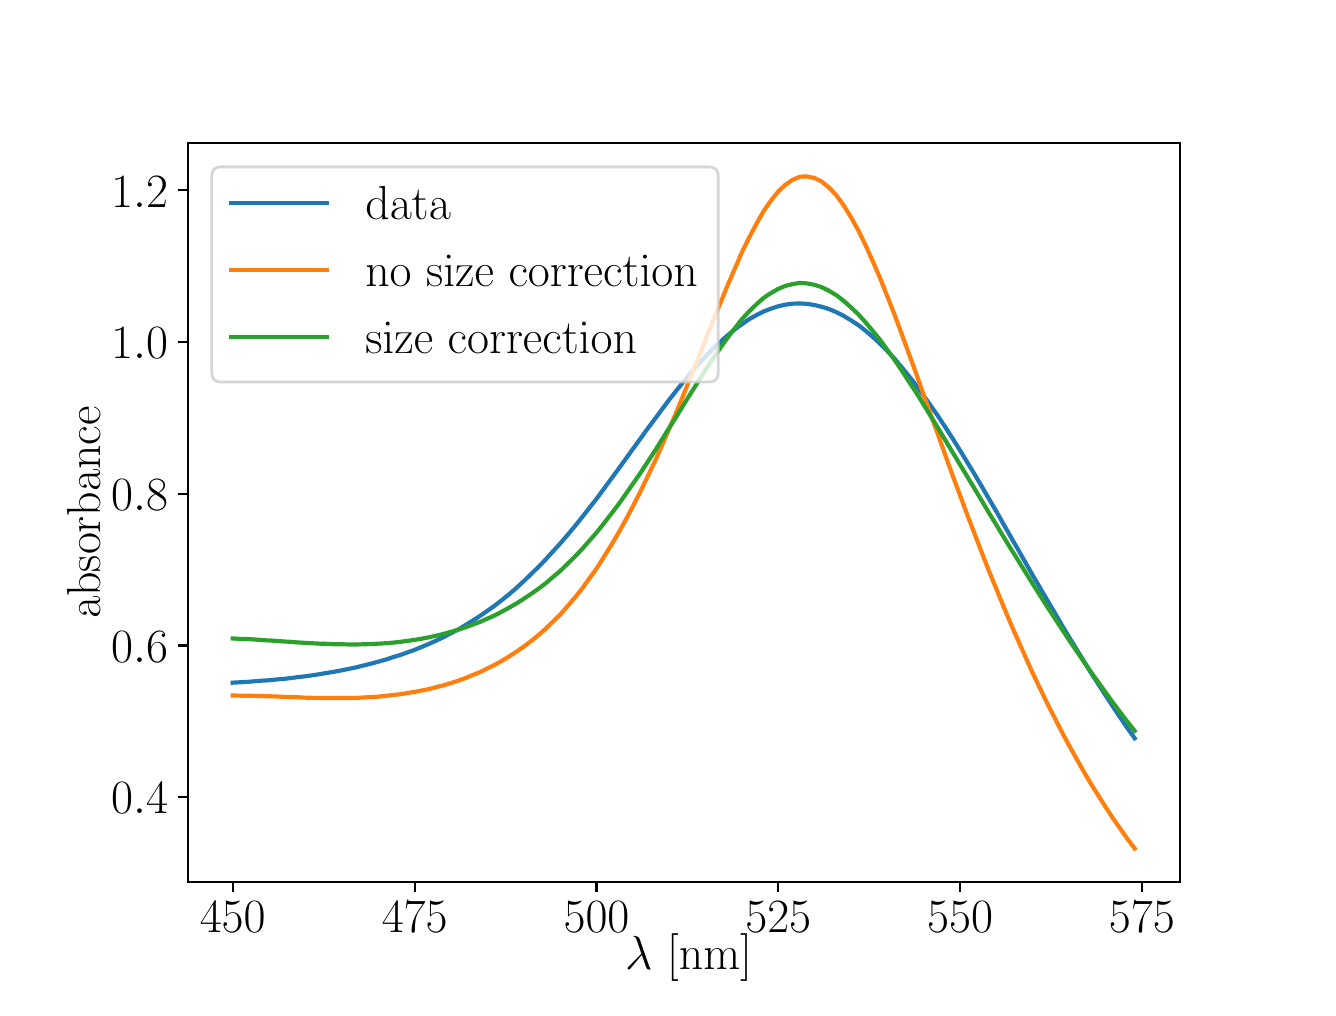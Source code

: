 \begingroup%
\makeatletter%
\begin{pgfpicture}%
\pgfpathrectangle{\pgfpointorigin}{\pgfqpoint{6.4in}{4.8in}}%
\pgfusepath{use as bounding box, clip}%
\begin{pgfscope}%
\pgfsetbuttcap%
\pgfsetmiterjoin%
\definecolor{currentfill}{rgb}{1.0,1.0,1.0}%
\pgfsetfillcolor{currentfill}%
\pgfsetlinewidth{0.0pt}%
\definecolor{currentstroke}{rgb}{1.0,1.0,1.0}%
\pgfsetstrokecolor{currentstroke}%
\pgfsetdash{}{0pt}%
\pgfpathmoveto{\pgfqpoint{0.0in}{0.0in}}%
\pgfpathlineto{\pgfqpoint{6.4in}{0.0in}}%
\pgfpathlineto{\pgfqpoint{6.4in}{4.8in}}%
\pgfpathlineto{\pgfqpoint{0.0in}{4.8in}}%
\pgfpathclose%
\pgfusepath{fill}%
\end{pgfscope}%
\begin{pgfscope}%
\pgfsetbuttcap%
\pgfsetmiterjoin%
\definecolor{currentfill}{rgb}{1.0,1.0,1.0}%
\pgfsetfillcolor{currentfill}%
\pgfsetlinewidth{0.0pt}%
\definecolor{currentstroke}{rgb}{0.0,0.0,0.0}%
\pgfsetstrokecolor{currentstroke}%
\pgfsetstrokeopacity{0.0}%
\pgfsetdash{}{0pt}%
\pgfpathmoveto{\pgfqpoint{0.8in}{0.528in}}%
\pgfpathlineto{\pgfqpoint{5.76in}{0.528in}}%
\pgfpathlineto{\pgfqpoint{5.76in}{4.224in}}%
\pgfpathlineto{\pgfqpoint{0.8in}{4.224in}}%
\pgfpathclose%
\pgfusepath{fill}%
\end{pgfscope}%
\begin{pgfscope}%
\pgfsetbuttcap%
\pgfsetroundjoin%
\definecolor{currentfill}{rgb}{0.0,0.0,0.0}%
\pgfsetfillcolor{currentfill}%
\pgfsetlinewidth{0.803pt}%
\definecolor{currentstroke}{rgb}{0.0,0.0,0.0}%
\pgfsetstrokecolor{currentstroke}%
\pgfsetdash{}{0pt}%
\pgfsys@defobject{currentmarker}{\pgfqpoint{0.0in}{-0.049in}}{\pgfqpoint{0.0in}{0.0in}}{%
\pgfpathmoveto{\pgfqpoint{0.0in}{0.0in}}%
\pgfpathlineto{\pgfqpoint{0.0in}{-0.049in}}%
\pgfusepath{stroke,fill}%
}%
\begin{pgfscope}%
\pgfsys@transformshift{1.025in}{0.528in}%
\pgfsys@useobject{currentmarker}{}%
\end{pgfscope}%
\end{pgfscope}%
\begin{pgfscope}%
\definecolor{textcolor}{rgb}{0.0,0.0,0.0}%
\pgfsetstrokecolor{textcolor}%
\pgfsetfillcolor{textcolor}%
\pgftext[x=1.025in,y=0.431in,,top]{\color{textcolor}\rmfamily\fontsize{17.28}{20.736}\selectfont \(\displaystyle 450\)}%
\end{pgfscope}%
\begin{pgfscope}%
\pgfsetbuttcap%
\pgfsetroundjoin%
\definecolor{currentfill}{rgb}{0.0,0.0,0.0}%
\pgfsetfillcolor{currentfill}%
\pgfsetlinewidth{0.803pt}%
\definecolor{currentstroke}{rgb}{0.0,0.0,0.0}%
\pgfsetstrokecolor{currentstroke}%
\pgfsetdash{}{0pt}%
\pgfsys@defobject{currentmarker}{\pgfqpoint{0.0in}{-0.049in}}{\pgfqpoint{0.0in}{0.0in}}{%
\pgfpathmoveto{\pgfqpoint{0.0in}{0.0in}}%
\pgfpathlineto{\pgfqpoint{0.0in}{-0.049in}}%
\pgfusepath{stroke,fill}%
}%
\begin{pgfscope}%
\pgfsys@transformshift{1.935in}{0.528in}%
\pgfsys@useobject{currentmarker}{}%
\end{pgfscope}%
\end{pgfscope}%
\begin{pgfscope}%
\definecolor{textcolor}{rgb}{0.0,0.0,0.0}%
\pgfsetstrokecolor{textcolor}%
\pgfsetfillcolor{textcolor}%
\pgftext[x=1.935in,y=0.431in,,top]{\color{textcolor}\rmfamily\fontsize{17.28}{20.736}\selectfont \(\displaystyle 475\)}%
\end{pgfscope}%
\begin{pgfscope}%
\pgfsetbuttcap%
\pgfsetroundjoin%
\definecolor{currentfill}{rgb}{0.0,0.0,0.0}%
\pgfsetfillcolor{currentfill}%
\pgfsetlinewidth{0.803pt}%
\definecolor{currentstroke}{rgb}{0.0,0.0,0.0}%
\pgfsetstrokecolor{currentstroke}%
\pgfsetdash{}{0pt}%
\pgfsys@defobject{currentmarker}{\pgfqpoint{0.0in}{-0.049in}}{\pgfqpoint{0.0in}{0.0in}}{%
\pgfpathmoveto{\pgfqpoint{0.0in}{0.0in}}%
\pgfpathlineto{\pgfqpoint{0.0in}{-0.049in}}%
\pgfusepath{stroke,fill}%
}%
\begin{pgfscope}%
\pgfsys@transformshift{2.844in}{0.528in}%
\pgfsys@useobject{currentmarker}{}%
\end{pgfscope}%
\end{pgfscope}%
\begin{pgfscope}%
\definecolor{textcolor}{rgb}{0.0,0.0,0.0}%
\pgfsetstrokecolor{textcolor}%
\pgfsetfillcolor{textcolor}%
\pgftext[x=2.844in,y=0.431in,,top]{\color{textcolor}\rmfamily\fontsize{17.28}{20.736}\selectfont \(\displaystyle 500\)}%
\end{pgfscope}%
\begin{pgfscope}%
\pgfsetbuttcap%
\pgfsetroundjoin%
\definecolor{currentfill}{rgb}{0.0,0.0,0.0}%
\pgfsetfillcolor{currentfill}%
\pgfsetlinewidth{0.803pt}%
\definecolor{currentstroke}{rgb}{0.0,0.0,0.0}%
\pgfsetstrokecolor{currentstroke}%
\pgfsetdash{}{0pt}%
\pgfsys@defobject{currentmarker}{\pgfqpoint{0.0in}{-0.049in}}{\pgfqpoint{0.0in}{0.0in}}{%
\pgfpathmoveto{\pgfqpoint{0.0in}{0.0in}}%
\pgfpathlineto{\pgfqpoint{0.0in}{-0.049in}}%
\pgfusepath{stroke,fill}%
}%
\begin{pgfscope}%
\pgfsys@transformshift{3.753in}{0.528in}%
\pgfsys@useobject{currentmarker}{}%
\end{pgfscope}%
\end{pgfscope}%
\begin{pgfscope}%
\definecolor{textcolor}{rgb}{0.0,0.0,0.0}%
\pgfsetstrokecolor{textcolor}%
\pgfsetfillcolor{textcolor}%
\pgftext[x=3.753in,y=0.431in,,top]{\color{textcolor}\rmfamily\fontsize{17.28}{20.736}\selectfont \(\displaystyle 525\)}%
\end{pgfscope}%
\begin{pgfscope}%
\pgfsetbuttcap%
\pgfsetroundjoin%
\definecolor{currentfill}{rgb}{0.0,0.0,0.0}%
\pgfsetfillcolor{currentfill}%
\pgfsetlinewidth{0.803pt}%
\definecolor{currentstroke}{rgb}{0.0,0.0,0.0}%
\pgfsetstrokecolor{currentstroke}%
\pgfsetdash{}{0pt}%
\pgfsys@defobject{currentmarker}{\pgfqpoint{0.0in}{-0.049in}}{\pgfqpoint{0.0in}{0.0in}}{%
\pgfpathmoveto{\pgfqpoint{0.0in}{0.0in}}%
\pgfpathlineto{\pgfqpoint{0.0in}{-0.049in}}%
\pgfusepath{stroke,fill}%
}%
\begin{pgfscope}%
\pgfsys@transformshift{4.662in}{0.528in}%
\pgfsys@useobject{currentmarker}{}%
\end{pgfscope}%
\end{pgfscope}%
\begin{pgfscope}%
\definecolor{textcolor}{rgb}{0.0,0.0,0.0}%
\pgfsetstrokecolor{textcolor}%
\pgfsetfillcolor{textcolor}%
\pgftext[x=4.662in,y=0.431in,,top]{\color{textcolor}\rmfamily\fontsize{17.28}{20.736}\selectfont \(\displaystyle 550\)}%
\end{pgfscope}%
\begin{pgfscope}%
\pgfsetbuttcap%
\pgfsetroundjoin%
\definecolor{currentfill}{rgb}{0.0,0.0,0.0}%
\pgfsetfillcolor{currentfill}%
\pgfsetlinewidth{0.803pt}%
\definecolor{currentstroke}{rgb}{0.0,0.0,0.0}%
\pgfsetstrokecolor{currentstroke}%
\pgfsetdash{}{0pt}%
\pgfsys@defobject{currentmarker}{\pgfqpoint{0.0in}{-0.049in}}{\pgfqpoint{0.0in}{0.0in}}{%
\pgfpathmoveto{\pgfqpoint{0.0in}{0.0in}}%
\pgfpathlineto{\pgfqpoint{0.0in}{-0.049in}}%
\pgfusepath{stroke,fill}%
}%
\begin{pgfscope}%
\pgfsys@transformshift{5.571in}{0.528in}%
\pgfsys@useobject{currentmarker}{}%
\end{pgfscope}%
\end{pgfscope}%
\begin{pgfscope}%
\definecolor{textcolor}{rgb}{0.0,0.0,0.0}%
\pgfsetstrokecolor{textcolor}%
\pgfsetfillcolor{textcolor}%
\pgftext[x=5.571in,y=0.431in,,top]{\color{textcolor}\rmfamily\fontsize{17.28}{20.736}\selectfont \(\displaystyle 575\)}%
\end{pgfscope}%
\begin{pgfscope}%
\definecolor{textcolor}{rgb}{0.0,0.0,0.0}%
\pgfsetstrokecolor{textcolor}%
\pgfsetfillcolor{textcolor}%
\pgftext[x=3.305in,y=0.269in,,top]{\color{textcolor}\rmfamily\fontsize{17.28}{20.736}\selectfont \(\displaystyle \lambda\) [nm]}%
\end{pgfscope}%
\begin{pgfscope}%
\pgfsetbuttcap%
\pgfsetroundjoin%
\definecolor{currentfill}{rgb}{0.0,0.0,0.0}%
\pgfsetfillcolor{currentfill}%
\pgfsetlinewidth{0.803pt}%
\definecolor{currentstroke}{rgb}{0.0,0.0,0.0}%
\pgfsetstrokecolor{currentstroke}%
\pgfsetdash{}{0pt}%
\pgfsys@defobject{currentmarker}{\pgfqpoint{-0.049in}{0.0in}}{\pgfqpoint{0.0in}{0.0in}}{%
\pgfpathmoveto{\pgfqpoint{0.0in}{0.0in}}%
\pgfpathlineto{\pgfqpoint{-0.049in}{0.0in}}%
\pgfusepath{stroke,fill}%
}%
\begin{pgfscope}%
\pgfsys@transformshift{0.8in}{0.953in}%
\pgfsys@useobject{currentmarker}{}%
\end{pgfscope}%
\end{pgfscope}%
\begin{pgfscope}%
\definecolor{textcolor}{rgb}{0.0,0.0,0.0}%
\pgfsetstrokecolor{textcolor}%
\pgfsetfillcolor{textcolor}%
\pgftext[x=0.417in,y=0.87in,left,base]{\color{textcolor}\rmfamily\fontsize{17.28}{20.736}\selectfont \(\displaystyle 0.4\)}%
\end{pgfscope}%
\begin{pgfscope}%
\pgfsetbuttcap%
\pgfsetroundjoin%
\definecolor{currentfill}{rgb}{0.0,0.0,0.0}%
\pgfsetfillcolor{currentfill}%
\pgfsetlinewidth{0.803pt}%
\definecolor{currentstroke}{rgb}{0.0,0.0,0.0}%
\pgfsetstrokecolor{currentstroke}%
\pgfsetdash{}{0pt}%
\pgfsys@defobject{currentmarker}{\pgfqpoint{-0.049in}{0.0in}}{\pgfqpoint{0.0in}{0.0in}}{%
\pgfpathmoveto{\pgfqpoint{0.0in}{0.0in}}%
\pgfpathlineto{\pgfqpoint{-0.049in}{0.0in}}%
\pgfusepath{stroke,fill}%
}%
\begin{pgfscope}%
\pgfsys@transformshift{0.8in}{1.711in}%
\pgfsys@useobject{currentmarker}{}%
\end{pgfscope}%
\end{pgfscope}%
\begin{pgfscope}%
\definecolor{textcolor}{rgb}{0.0,0.0,0.0}%
\pgfsetstrokecolor{textcolor}%
\pgfsetfillcolor{textcolor}%
\pgftext[x=0.417in,y=1.628in,left,base]{\color{textcolor}\rmfamily\fontsize{17.28}{20.736}\selectfont \(\displaystyle 0.6\)}%
\end{pgfscope}%
\begin{pgfscope}%
\pgfsetbuttcap%
\pgfsetroundjoin%
\definecolor{currentfill}{rgb}{0.0,0.0,0.0}%
\pgfsetfillcolor{currentfill}%
\pgfsetlinewidth{0.803pt}%
\definecolor{currentstroke}{rgb}{0.0,0.0,0.0}%
\pgfsetstrokecolor{currentstroke}%
\pgfsetdash{}{0pt}%
\pgfsys@defobject{currentmarker}{\pgfqpoint{-0.049in}{0.0in}}{\pgfqpoint{0.0in}{0.0in}}{%
\pgfpathmoveto{\pgfqpoint{0.0in}{0.0in}}%
\pgfpathlineto{\pgfqpoint{-0.049in}{0.0in}}%
\pgfusepath{stroke,fill}%
}%
\begin{pgfscope}%
\pgfsys@transformshift{0.8in}{2.47in}%
\pgfsys@useobject{currentmarker}{}%
\end{pgfscope}%
\end{pgfscope}%
\begin{pgfscope}%
\definecolor{textcolor}{rgb}{0.0,0.0,0.0}%
\pgfsetstrokecolor{textcolor}%
\pgfsetfillcolor{textcolor}%
\pgftext[x=0.417in,y=2.386in,left,base]{\color{textcolor}\rmfamily\fontsize{17.28}{20.736}\selectfont \(\displaystyle 0.8\)}%
\end{pgfscope}%
\begin{pgfscope}%
\pgfsetbuttcap%
\pgfsetroundjoin%
\definecolor{currentfill}{rgb}{0.0,0.0,0.0}%
\pgfsetfillcolor{currentfill}%
\pgfsetlinewidth{0.803pt}%
\definecolor{currentstroke}{rgb}{0.0,0.0,0.0}%
\pgfsetstrokecolor{currentstroke}%
\pgfsetdash{}{0pt}%
\pgfsys@defobject{currentmarker}{\pgfqpoint{-0.049in}{0.0in}}{\pgfqpoint{0.0in}{0.0in}}{%
\pgfpathmoveto{\pgfqpoint{0.0in}{0.0in}}%
\pgfpathlineto{\pgfqpoint{-0.049in}{0.0in}}%
\pgfusepath{stroke,fill}%
}%
\begin{pgfscope}%
\pgfsys@transformshift{0.8in}{3.228in}%
\pgfsys@useobject{currentmarker}{}%
\end{pgfscope}%
\end{pgfscope}%
\begin{pgfscope}%
\definecolor{textcolor}{rgb}{0.0,0.0,0.0}%
\pgfsetstrokecolor{textcolor}%
\pgfsetfillcolor{textcolor}%
\pgftext[x=0.417in,y=3.145in,left,base]{\color{textcolor}\rmfamily\fontsize{17.28}{20.736}\selectfont \(\displaystyle 1.0\)}%
\end{pgfscope}%
\begin{pgfscope}%
\pgfsetbuttcap%
\pgfsetroundjoin%
\definecolor{currentfill}{rgb}{0.0,0.0,0.0}%
\pgfsetfillcolor{currentfill}%
\pgfsetlinewidth{0.803pt}%
\definecolor{currentstroke}{rgb}{0.0,0.0,0.0}%
\pgfsetstrokecolor{currentstroke}%
\pgfsetdash{}{0pt}%
\pgfsys@defobject{currentmarker}{\pgfqpoint{-0.049in}{0.0in}}{\pgfqpoint{0.0in}{0.0in}}{%
\pgfpathmoveto{\pgfqpoint{0.0in}{0.0in}}%
\pgfpathlineto{\pgfqpoint{-0.049in}{0.0in}}%
\pgfusepath{stroke,fill}%
}%
\begin{pgfscope}%
\pgfsys@transformshift{0.8in}{3.987in}%
\pgfsys@useobject{currentmarker}{}%
\end{pgfscope}%
\end{pgfscope}%
\begin{pgfscope}%
\definecolor{textcolor}{rgb}{0.0,0.0,0.0}%
\pgfsetstrokecolor{textcolor}%
\pgfsetfillcolor{textcolor}%
\pgftext[x=0.417in,y=3.903in,left,base]{\color{textcolor}\rmfamily\fontsize{17.28}{20.736}\selectfont \(\displaystyle 1.2\)}%
\end{pgfscope}%
\begin{pgfscope}%
\definecolor{textcolor}{rgb}{0.0,0.0,0.0}%
\pgfsetstrokecolor{textcolor}%
\pgfsetfillcolor{textcolor}%
\pgftext[x=0.362in,y=2.376in,,bottom,rotate=90.0]{\color{textcolor}\rmfamily\fontsize{17.28}{20.736}\selectfont absorbance}%
\end{pgfscope}%
\begin{pgfscope}%
\pgfpathrectangle{\pgfqpoint{0.8in}{0.528in}}{\pgfqpoint{4.96in}{3.696in}}%
\pgfusepath{clip}%
\pgfsetrectcap%
\pgfsetroundjoin%
\pgfsetlinewidth{1.506pt}%
\definecolor{currentstroke}{rgb}{0.122,0.467,0.706}%
\pgfsetstrokecolor{currentstroke}%
\pgfsetdash{}{0pt}%
\pgfpathmoveto{\pgfqpoint{1.025in}{1.525in}}%
\pgfpathlineto{\pgfqpoint{1.062in}{1.527in}}%
\pgfpathlineto{\pgfqpoint{1.098in}{1.529in}}%
\pgfpathlineto{\pgfqpoint{1.135in}{1.532in}}%
\pgfpathlineto{\pgfqpoint{1.171in}{1.535in}}%
\pgfpathlineto{\pgfqpoint{1.207in}{1.537in}}%
\pgfpathlineto{\pgfqpoint{1.244in}{1.541in}}%
\pgfpathlineto{\pgfqpoint{1.28in}{1.544in}}%
\pgfpathlineto{\pgfqpoint{1.316in}{1.548in}}%
\pgfpathlineto{\pgfqpoint{1.353in}{1.553in}}%
\pgfpathlineto{\pgfqpoint{1.389in}{1.557in}}%
\pgfpathlineto{\pgfqpoint{1.425in}{1.562in}}%
\pgfpathlineto{\pgfqpoint{1.462in}{1.568in}}%
\pgfpathlineto{\pgfqpoint{1.498in}{1.574in}}%
\pgfpathlineto{\pgfqpoint{1.535in}{1.58in}}%
\pgfpathlineto{\pgfqpoint{1.571in}{1.587in}}%
\pgfpathlineto{\pgfqpoint{1.607in}{1.594in}}%
\pgfpathlineto{\pgfqpoint{1.644in}{1.602in}}%
\pgfpathlineto{\pgfqpoint{1.68in}{1.611in}}%
\pgfpathlineto{\pgfqpoint{1.716in}{1.62in}}%
\pgfpathlineto{\pgfqpoint{1.753in}{1.63in}}%
\pgfpathlineto{\pgfqpoint{1.789in}{1.64in}}%
\pgfpathlineto{\pgfqpoint{1.825in}{1.652in}}%
\pgfpathlineto{\pgfqpoint{1.862in}{1.663in}}%
\pgfpathlineto{\pgfqpoint{1.898in}{1.676in}}%
\pgfpathlineto{\pgfqpoint{1.935in}{1.689in}}%
\pgfpathlineto{\pgfqpoint{1.971in}{1.704in}}%
\pgfpathlineto{\pgfqpoint{2.007in}{1.719in}}%
\pgfpathlineto{\pgfqpoint{2.044in}{1.736in}}%
\pgfpathlineto{\pgfqpoint{2.08in}{1.753in}}%
\pgfpathlineto{\pgfqpoint{2.116in}{1.772in}}%
\pgfpathlineto{\pgfqpoint{2.153in}{1.791in}}%
\pgfpathlineto{\pgfqpoint{2.189in}{1.813in}}%
\pgfpathlineto{\pgfqpoint{2.225in}{1.835in}}%
\pgfpathlineto{\pgfqpoint{2.262in}{1.859in}}%
\pgfpathlineto{\pgfqpoint{2.298in}{1.884in}}%
\pgfpathlineto{\pgfqpoint{2.335in}{1.91in}}%
\pgfpathlineto{\pgfqpoint{2.371in}{1.938in}}%
\pgfpathlineto{\pgfqpoint{2.407in}{1.967in}}%
\pgfpathlineto{\pgfqpoint{2.444in}{1.999in}}%
\pgfpathlineto{\pgfqpoint{2.48in}{2.032in}}%
\pgfpathlineto{\pgfqpoint{2.516in}{2.067in}}%
\pgfpathlineto{\pgfqpoint{2.553in}{2.103in}}%
\pgfpathlineto{\pgfqpoint{2.589in}{2.14in}}%
\pgfpathlineto{\pgfqpoint{2.625in}{2.18in}}%
\pgfpathlineto{\pgfqpoint{2.662in}{2.22in}}%
\pgfpathlineto{\pgfqpoint{2.698in}{2.262in}}%
\pgfpathlineto{\pgfqpoint{2.735in}{2.306in}}%
\pgfpathlineto{\pgfqpoint{2.771in}{2.351in}}%
\pgfpathlineto{\pgfqpoint{2.807in}{2.397in}}%
\pgfpathlineto{\pgfqpoint{2.844in}{2.444in}}%
\pgfpathlineto{\pgfqpoint{2.88in}{2.493in}}%
\pgfpathlineto{\pgfqpoint{2.916in}{2.542in}}%
\pgfpathlineto{\pgfqpoint{2.953in}{2.592in}}%
\pgfpathlineto{\pgfqpoint{2.989in}{2.642in}}%
\pgfpathlineto{\pgfqpoint{3.025in}{2.692in}}%
\pgfpathlineto{\pgfqpoint{3.062in}{2.743in}}%
\pgfpathlineto{\pgfqpoint{3.098in}{2.793in}}%
\pgfpathlineto{\pgfqpoint{3.135in}{2.842in}}%
\pgfpathlineto{\pgfqpoint{3.171in}{2.891in}}%
\pgfpathlineto{\pgfqpoint{3.207in}{2.939in}}%
\pgfpathlineto{\pgfqpoint{3.244in}{2.986in}}%
\pgfpathlineto{\pgfqpoint{3.28in}{3.031in}}%
\pgfpathlineto{\pgfqpoint{3.316in}{3.075in}}%
\pgfpathlineto{\pgfqpoint{3.353in}{3.117in}}%
\pgfpathlineto{\pgfqpoint{3.389in}{3.156in}}%
\pgfpathlineto{\pgfqpoint{3.425in}{3.193in}}%
\pgfpathlineto{\pgfqpoint{3.462in}{3.228in}}%
\pgfpathlineto{\pgfqpoint{3.498in}{3.26in}}%
\pgfpathlineto{\pgfqpoint{3.535in}{3.291in}}%
\pgfpathlineto{\pgfqpoint{3.571in}{3.317in}}%
\pgfpathlineto{\pgfqpoint{3.607in}{3.342in}}%
\pgfpathlineto{\pgfqpoint{3.644in}{3.363in}}%
\pgfpathlineto{\pgfqpoint{3.68in}{3.381in}}%
\pgfpathlineto{\pgfqpoint{3.716in}{3.395in}}%
\pgfpathlineto{\pgfqpoint{3.753in}{3.407in}}%
\pgfpathlineto{\pgfqpoint{3.789in}{3.415in}}%
\pgfpathlineto{\pgfqpoint{3.825in}{3.42in}}%
\pgfpathlineto{\pgfqpoint{3.862in}{3.421in}}%
\pgfpathlineto{\pgfqpoint{3.898in}{3.419in}}%
\pgfpathlineto{\pgfqpoint{3.935in}{3.413in}}%
\pgfpathlineto{\pgfqpoint{3.971in}{3.404in}}%
\pgfpathlineto{\pgfqpoint{4.007in}{3.393in}}%
\pgfpathlineto{\pgfqpoint{4.044in}{3.377in}}%
\pgfpathlineto{\pgfqpoint{4.08in}{3.359in}}%
\pgfpathlineto{\pgfqpoint{4.116in}{3.337in}}%
\pgfpathlineto{\pgfqpoint{4.153in}{3.313in}}%
\pgfpathlineto{\pgfqpoint{4.189in}{3.285in}}%
\pgfpathlineto{\pgfqpoint{4.225in}{3.254in}}%
\pgfpathlineto{\pgfqpoint{4.262in}{3.22in}}%
\pgfpathlineto{\pgfqpoint{4.298in}{3.183in}}%
\pgfpathlineto{\pgfqpoint{4.335in}{3.144in}}%
\pgfpathlineto{\pgfqpoint{4.371in}{3.101in}}%
\pgfpathlineto{\pgfqpoint{4.407in}{3.057in}}%
\pgfpathlineto{\pgfqpoint{4.444in}{3.01in}}%
\pgfpathlineto{\pgfqpoint{4.48in}{2.96in}}%
\pgfpathlineto{\pgfqpoint{4.516in}{2.909in}}%
\pgfpathlineto{\pgfqpoint{4.553in}{2.856in}}%
\pgfpathlineto{\pgfqpoint{4.589in}{2.801in}}%
\pgfpathlineto{\pgfqpoint{4.625in}{2.745in}}%
\pgfpathlineto{\pgfqpoint{4.662in}{2.686in}}%
\pgfpathlineto{\pgfqpoint{4.698in}{2.627in}}%
\pgfpathlineto{\pgfqpoint{4.735in}{2.566in}}%
\pgfpathlineto{\pgfqpoint{4.771in}{2.505in}}%
\pgfpathlineto{\pgfqpoint{4.807in}{2.443in}}%
\pgfpathlineto{\pgfqpoint{4.844in}{2.38in}}%
\pgfpathlineto{\pgfqpoint{4.88in}{2.316in}}%
\pgfpathlineto{\pgfqpoint{4.916in}{2.253in}}%
\pgfpathlineto{\pgfqpoint{4.953in}{2.189in}}%
\pgfpathlineto{\pgfqpoint{4.989in}{2.125in}}%
\pgfpathlineto{\pgfqpoint{5.025in}{2.062in}}%
\pgfpathlineto{\pgfqpoint{5.062in}{1.999in}}%
\pgfpathlineto{\pgfqpoint{5.098in}{1.937in}}%
\pgfpathlineto{\pgfqpoint{5.135in}{1.875in}}%
\pgfpathlineto{\pgfqpoint{5.171in}{1.813in}}%
\pgfpathlineto{\pgfqpoint{5.207in}{1.753in}}%
\pgfpathlineto{\pgfqpoint{5.244in}{1.693in}}%
\pgfpathlineto{\pgfqpoint{5.28in}{1.634in}}%
\pgfpathlineto{\pgfqpoint{5.316in}{1.575in}}%
\pgfpathlineto{\pgfqpoint{5.353in}{1.518in}}%
\pgfpathlineto{\pgfqpoint{5.389in}{1.462in}}%
\pgfpathlineto{\pgfqpoint{5.425in}{1.407in}}%
\pgfpathlineto{\pgfqpoint{5.462in}{1.352in}}%
\pgfpathlineto{\pgfqpoint{5.498in}{1.299in}}%
\pgfpathlineto{\pgfqpoint{5.535in}{1.247in}}%
\pgfusepath{stroke}%
\end{pgfscope}%
\begin{pgfscope}%
\pgfpathrectangle{\pgfqpoint{0.8in}{0.528in}}{\pgfqpoint{4.96in}{3.696in}}%
\pgfusepath{clip}%
\pgfsetrectcap%
\pgfsetroundjoin%
\pgfsetlinewidth{1.506pt}%
\definecolor{currentstroke}{rgb}{1.0,0.498,0.055}%
\pgfsetstrokecolor{currentstroke}%
\pgfsetdash{}{0pt}%
\pgfpathmoveto{\pgfqpoint{1.025in}{1.461in}}%
\pgfpathlineto{\pgfqpoint{1.062in}{1.46in}}%
\pgfpathlineto{\pgfqpoint{1.098in}{1.46in}}%
\pgfpathlineto{\pgfqpoint{1.135in}{1.459in}}%
\pgfpathlineto{\pgfqpoint{1.171in}{1.458in}}%
\pgfpathlineto{\pgfqpoint{1.207in}{1.457in}}%
\pgfpathlineto{\pgfqpoint{1.244in}{1.456in}}%
\pgfpathlineto{\pgfqpoint{1.28in}{1.454in}}%
\pgfpathlineto{\pgfqpoint{1.316in}{1.453in}}%
\pgfpathlineto{\pgfqpoint{1.353in}{1.452in}}%
\pgfpathlineto{\pgfqpoint{1.389in}{1.45in}}%
\pgfpathlineto{\pgfqpoint{1.425in}{1.449in}}%
\pgfpathlineto{\pgfqpoint{1.462in}{1.449in}}%
\pgfpathlineto{\pgfqpoint{1.498in}{1.448in}}%
\pgfpathlineto{\pgfqpoint{1.535in}{1.448in}}%
\pgfpathlineto{\pgfqpoint{1.571in}{1.448in}}%
\pgfpathlineto{\pgfqpoint{1.607in}{1.448in}}%
\pgfpathlineto{\pgfqpoint{1.644in}{1.449in}}%
\pgfpathlineto{\pgfqpoint{1.68in}{1.451in}}%
\pgfpathlineto{\pgfqpoint{1.716in}{1.453in}}%
\pgfpathlineto{\pgfqpoint{1.753in}{1.455in}}%
\pgfpathlineto{\pgfqpoint{1.789in}{1.459in}}%
\pgfpathlineto{\pgfqpoint{1.825in}{1.463in}}%
\pgfpathlineto{\pgfqpoint{1.862in}{1.467in}}%
\pgfpathlineto{\pgfqpoint{1.898in}{1.473in}}%
\pgfpathlineto{\pgfqpoint{1.935in}{1.479in}}%
\pgfpathlineto{\pgfqpoint{1.971in}{1.486in}}%
\pgfpathlineto{\pgfqpoint{2.007in}{1.493in}}%
\pgfpathlineto{\pgfqpoint{2.044in}{1.503in}}%
\pgfpathlineto{\pgfqpoint{2.08in}{1.512in}}%
\pgfpathlineto{\pgfqpoint{2.116in}{1.523in}}%
\pgfpathlineto{\pgfqpoint{2.153in}{1.535in}}%
\pgfpathlineto{\pgfqpoint{2.189in}{1.548in}}%
\pgfpathlineto{\pgfqpoint{2.225in}{1.563in}}%
\pgfpathlineto{\pgfqpoint{2.262in}{1.578in}}%
\pgfpathlineto{\pgfqpoint{2.298in}{1.596in}}%
\pgfpathlineto{\pgfqpoint{2.335in}{1.614in}}%
\pgfpathlineto{\pgfqpoint{2.371in}{1.634in}}%
\pgfpathlineto{\pgfqpoint{2.407in}{1.656in}}%
\pgfpathlineto{\pgfqpoint{2.444in}{1.68in}}%
\pgfpathlineto{\pgfqpoint{2.48in}{1.705in}}%
\pgfpathlineto{\pgfqpoint{2.516in}{1.732in}}%
\pgfpathlineto{\pgfqpoint{2.553in}{1.762in}}%
\pgfpathlineto{\pgfqpoint{2.589in}{1.794in}}%
\pgfpathlineto{\pgfqpoint{2.625in}{1.829in}}%
\pgfpathlineto{\pgfqpoint{2.662in}{1.865in}}%
\pgfpathlineto{\pgfqpoint{2.698in}{1.906in}}%
\pgfpathlineto{\pgfqpoint{2.735in}{1.949in}}%
\pgfpathlineto{\pgfqpoint{2.771in}{1.994in}}%
\pgfpathlineto{\pgfqpoint{2.807in}{2.044in}}%
\pgfpathlineto{\pgfqpoint{2.844in}{2.095in}}%
\pgfpathlineto{\pgfqpoint{2.88in}{2.152in}}%
\pgfpathlineto{\pgfqpoint{2.916in}{2.21in}}%
\pgfpathlineto{\pgfqpoint{2.953in}{2.272in}}%
\pgfpathlineto{\pgfqpoint{2.989in}{2.337in}}%
\pgfpathlineto{\pgfqpoint{3.025in}{2.405in}}%
\pgfpathlineto{\pgfqpoint{3.062in}{2.477in}}%
\pgfpathlineto{\pgfqpoint{3.098in}{2.552in}}%
\pgfpathlineto{\pgfqpoint{3.135in}{2.629in}}%
\pgfpathlineto{\pgfqpoint{3.171in}{2.71in}}%
\pgfpathlineto{\pgfqpoint{3.207in}{2.793in}}%
\pgfpathlineto{\pgfqpoint{3.244in}{2.879in}}%
\pgfpathlineto{\pgfqpoint{3.28in}{2.967in}}%
\pgfpathlineto{\pgfqpoint{3.316in}{3.056in}}%
\pgfpathlineto{\pgfqpoint{3.353in}{3.147in}}%
\pgfpathlineto{\pgfqpoint{3.389in}{3.239in}}%
\pgfpathlineto{\pgfqpoint{3.425in}{3.329in}}%
\pgfpathlineto{\pgfqpoint{3.462in}{3.42in}}%
\pgfpathlineto{\pgfqpoint{3.498in}{3.508in}}%
\pgfpathlineto{\pgfqpoint{3.535in}{3.593in}}%
\pgfpathlineto{\pgfqpoint{3.571in}{3.677in}}%
\pgfpathlineto{\pgfqpoint{3.607in}{3.75in}}%
\pgfpathlineto{\pgfqpoint{3.644in}{3.82in}}%
\pgfpathlineto{\pgfqpoint{3.68in}{3.883in}}%
\pgfpathlineto{\pgfqpoint{3.716in}{3.935in}}%
\pgfpathlineto{\pgfqpoint{3.753in}{3.981in}}%
\pgfpathlineto{\pgfqpoint{3.789in}{4.015in}}%
\pgfpathlineto{\pgfqpoint{3.825in}{4.039in}}%
\pgfpathlineto{\pgfqpoint{3.862in}{4.055in}}%
\pgfpathlineto{\pgfqpoint{3.898in}{4.056in}}%
\pgfpathlineto{\pgfqpoint{3.935in}{4.048in}}%
\pgfpathlineto{\pgfqpoint{3.971in}{4.03in}}%
\pgfpathlineto{\pgfqpoint{4.007in}{4.0in}}%
\pgfpathlineto{\pgfqpoint{4.044in}{3.961in}}%
\pgfpathlineto{\pgfqpoint{4.08in}{3.911in}}%
\pgfpathlineto{\pgfqpoint{4.116in}{3.853in}}%
\pgfpathlineto{\pgfqpoint{4.153in}{3.787in}}%
\pgfpathlineto{\pgfqpoint{4.189in}{3.713in}}%
\pgfpathlineto{\pgfqpoint{4.225in}{3.633in}}%
\pgfpathlineto{\pgfqpoint{4.262in}{3.548in}}%
\pgfpathlineto{\pgfqpoint{4.298in}{3.457in}}%
\pgfpathlineto{\pgfqpoint{4.335in}{3.363in}}%
\pgfpathlineto{\pgfqpoint{4.371in}{3.266in}}%
\pgfpathlineto{\pgfqpoint{4.407in}{3.167in}}%
\pgfpathlineto{\pgfqpoint{4.444in}{3.066in}}%
\pgfpathlineto{\pgfqpoint{4.48in}{2.964in}}%
\pgfpathlineto{\pgfqpoint{4.516in}{2.863in}}%
\pgfpathlineto{\pgfqpoint{4.553in}{2.761in}}%
\pgfpathlineto{\pgfqpoint{4.589in}{2.66in}}%
\pgfpathlineto{\pgfqpoint{4.625in}{2.56in}}%
\pgfpathlineto{\pgfqpoint{4.662in}{2.461in}}%
\pgfpathlineto{\pgfqpoint{4.698in}{2.364in}}%
\pgfpathlineto{\pgfqpoint{4.735in}{2.268in}}%
\pgfpathlineto{\pgfqpoint{4.771in}{2.174in}}%
\pgfpathlineto{\pgfqpoint{4.807in}{2.082in}}%
\pgfpathlineto{\pgfqpoint{4.844in}{1.992in}}%
\pgfpathlineto{\pgfqpoint{4.88in}{1.904in}}%
\pgfpathlineto{\pgfqpoint{4.916in}{1.818in}}%
\pgfpathlineto{\pgfqpoint{4.953in}{1.734in}}%
\pgfpathlineto{\pgfqpoint{4.989in}{1.653in}}%
\pgfpathlineto{\pgfqpoint{5.025in}{1.573in}}%
\pgfpathlineto{\pgfqpoint{5.062in}{1.496in}}%
\pgfpathlineto{\pgfqpoint{5.098in}{1.421in}}%
\pgfpathlineto{\pgfqpoint{5.135in}{1.349in}}%
\pgfpathlineto{\pgfqpoint{5.171in}{1.278in}}%
\pgfpathlineto{\pgfqpoint{5.207in}{1.211in}}%
\pgfpathlineto{\pgfqpoint{5.244in}{1.145in}}%
\pgfpathlineto{\pgfqpoint{5.28in}{1.081in}}%
\pgfpathlineto{\pgfqpoint{5.316in}{1.02in}}%
\pgfpathlineto{\pgfqpoint{5.353in}{0.961in}}%
\pgfpathlineto{\pgfqpoint{5.389in}{0.904in}}%
\pgfpathlineto{\pgfqpoint{5.425in}{0.849in}}%
\pgfpathlineto{\pgfqpoint{5.462in}{0.796in}}%
\pgfpathlineto{\pgfqpoint{5.498in}{0.745in}}%
\pgfpathlineto{\pgfqpoint{5.535in}{0.696in}}%
\pgfusepath{stroke}%
\end{pgfscope}%
\begin{pgfscope}%
\pgfpathrectangle{\pgfqpoint{0.8in}{0.528in}}{\pgfqpoint{4.96in}{3.696in}}%
\pgfusepath{clip}%
\pgfsetrectcap%
\pgfsetroundjoin%
\pgfsetlinewidth{1.506pt}%
\definecolor{currentstroke}{rgb}{0.173,0.627,0.173}%
\pgfsetstrokecolor{currentstroke}%
\pgfsetdash{}{0pt}%
\pgfpathmoveto{\pgfqpoint{1.025in}{1.746in}}%
\pgfpathlineto{\pgfqpoint{1.062in}{1.744in}}%
\pgfpathlineto{\pgfqpoint{1.098in}{1.743in}}%
\pgfpathlineto{\pgfqpoint{1.135in}{1.741in}}%
\pgfpathlineto{\pgfqpoint{1.171in}{1.738in}}%
\pgfpathlineto{\pgfqpoint{1.207in}{1.736in}}%
\pgfpathlineto{\pgfqpoint{1.244in}{1.734in}}%
\pgfpathlineto{\pgfqpoint{1.28in}{1.731in}}%
\pgfpathlineto{\pgfqpoint{1.316in}{1.729in}}%
\pgfpathlineto{\pgfqpoint{1.353in}{1.726in}}%
\pgfpathlineto{\pgfqpoint{1.389in}{1.724in}}%
\pgfpathlineto{\pgfqpoint{1.425in}{1.722in}}%
\pgfpathlineto{\pgfqpoint{1.462in}{1.72in}}%
\pgfpathlineto{\pgfqpoint{1.498in}{1.719in}}%
\pgfpathlineto{\pgfqpoint{1.535in}{1.717in}}%
\pgfpathlineto{\pgfqpoint{1.571in}{1.717in}}%
\pgfpathlineto{\pgfqpoint{1.607in}{1.716in}}%
\pgfpathlineto{\pgfqpoint{1.644in}{1.716in}}%
\pgfpathlineto{\pgfqpoint{1.68in}{1.717in}}%
\pgfpathlineto{\pgfqpoint{1.716in}{1.718in}}%
\pgfpathlineto{\pgfqpoint{1.753in}{1.72in}}%
\pgfpathlineto{\pgfqpoint{1.789in}{1.722in}}%
\pgfpathlineto{\pgfqpoint{1.825in}{1.725in}}%
\pgfpathlineto{\pgfqpoint{1.862in}{1.729in}}%
\pgfpathlineto{\pgfqpoint{1.898in}{1.734in}}%
\pgfpathlineto{\pgfqpoint{1.935in}{1.739in}}%
\pgfpathlineto{\pgfqpoint{1.971in}{1.745in}}%
\pgfpathlineto{\pgfqpoint{2.007in}{1.752in}}%
\pgfpathlineto{\pgfqpoint{2.044in}{1.76in}}%
\pgfpathlineto{\pgfqpoint{2.08in}{1.769in}}%
\pgfpathlineto{\pgfqpoint{2.116in}{1.779in}}%
\pgfpathlineto{\pgfqpoint{2.153in}{1.79in}}%
\pgfpathlineto{\pgfqpoint{2.189in}{1.802in}}%
\pgfpathlineto{\pgfqpoint{2.225in}{1.815in}}%
\pgfpathlineto{\pgfqpoint{2.262in}{1.829in}}%
\pgfpathlineto{\pgfqpoint{2.298in}{1.845in}}%
\pgfpathlineto{\pgfqpoint{2.335in}{1.861in}}%
\pgfpathlineto{\pgfqpoint{2.371in}{1.88in}}%
\pgfpathlineto{\pgfqpoint{2.407in}{1.9in}}%
\pgfpathlineto{\pgfqpoint{2.444in}{1.921in}}%
\pgfpathlineto{\pgfqpoint{2.48in}{1.944in}}%
\pgfpathlineto{\pgfqpoint{2.516in}{1.968in}}%
\pgfpathlineto{\pgfqpoint{2.553in}{1.994in}}%
\pgfpathlineto{\pgfqpoint{2.589in}{2.021in}}%
\pgfpathlineto{\pgfqpoint{2.625in}{2.052in}}%
\pgfpathlineto{\pgfqpoint{2.662in}{2.083in}}%
\pgfpathlineto{\pgfqpoint{2.698in}{2.118in}}%
\pgfpathlineto{\pgfqpoint{2.735in}{2.154in}}%
\pgfpathlineto{\pgfqpoint{2.771in}{2.192in}}%
\pgfpathlineto{\pgfqpoint{2.807in}{2.233in}}%
\pgfpathlineto{\pgfqpoint{2.844in}{2.275in}}%
\pgfpathlineto{\pgfqpoint{2.88in}{2.32in}}%
\pgfpathlineto{\pgfqpoint{2.916in}{2.367in}}%
\pgfpathlineto{\pgfqpoint{2.953in}{2.415in}}%
\pgfpathlineto{\pgfqpoint{2.989in}{2.466in}}%
\pgfpathlineto{\pgfqpoint{3.025in}{2.518in}}%
\pgfpathlineto{\pgfqpoint{3.062in}{2.571in}}%
\pgfpathlineto{\pgfqpoint{3.098in}{2.626in}}%
\pgfpathlineto{\pgfqpoint{3.135in}{2.682in}}%
\pgfpathlineto{\pgfqpoint{3.171in}{2.74in}}%
\pgfpathlineto{\pgfqpoint{3.207in}{2.798in}}%
\pgfpathlineto{\pgfqpoint{3.244in}{2.856in}}%
\pgfpathlineto{\pgfqpoint{3.28in}{2.915in}}%
\pgfpathlineto{\pgfqpoint{3.316in}{2.973in}}%
\pgfpathlineto{\pgfqpoint{3.353in}{3.031in}}%
\pgfpathlineto{\pgfqpoint{3.389in}{3.089in}}%
\pgfpathlineto{\pgfqpoint{3.425in}{3.143in}}%
\pgfpathlineto{\pgfqpoint{3.462in}{3.197in}}%
\pgfpathlineto{\pgfqpoint{3.498in}{3.248in}}%
\pgfpathlineto{\pgfqpoint{3.535in}{3.296in}}%
\pgfpathlineto{\pgfqpoint{3.571in}{3.342in}}%
\pgfpathlineto{\pgfqpoint{3.607in}{3.381in}}%
\pgfpathlineto{\pgfqpoint{3.644in}{3.417in}}%
\pgfpathlineto{\pgfqpoint{3.68in}{3.449in}}%
\pgfpathlineto{\pgfqpoint{3.716in}{3.473in}}%
\pgfpathlineto{\pgfqpoint{3.753in}{3.494in}}%
\pgfpathlineto{\pgfqpoint{3.789in}{3.509in}}%
\pgfpathlineto{\pgfqpoint{3.825in}{3.518in}}%
\pgfpathlineto{\pgfqpoint{3.862in}{3.524in}}%
\pgfpathlineto{\pgfqpoint{3.898in}{3.521in}}%
\pgfpathlineto{\pgfqpoint{3.935in}{3.514in}}%
\pgfpathlineto{\pgfqpoint{3.971in}{3.502in}}%
\pgfpathlineto{\pgfqpoint{4.007in}{3.484in}}%
\pgfpathlineto{\pgfqpoint{4.044in}{3.462in}}%
\pgfpathlineto{\pgfqpoint{4.08in}{3.434in}}%
\pgfpathlineto{\pgfqpoint{4.116in}{3.402in}}%
\pgfpathlineto{\pgfqpoint{4.153in}{3.367in}}%
\pgfpathlineto{\pgfqpoint{4.189in}{3.327in}}%
\pgfpathlineto{\pgfqpoint{4.225in}{3.284in}}%
\pgfpathlineto{\pgfqpoint{4.262in}{3.239in}}%
\pgfpathlineto{\pgfqpoint{4.298in}{3.189in}}%
\pgfpathlineto{\pgfqpoint{4.335in}{3.138in}}%
\pgfpathlineto{\pgfqpoint{4.371in}{3.085in}}%
\pgfpathlineto{\pgfqpoint{4.407in}{3.029in}}%
\pgfpathlineto{\pgfqpoint{4.444in}{2.973in}}%
\pgfpathlineto{\pgfqpoint{4.48in}{2.915in}}%
\pgfpathlineto{\pgfqpoint{4.516in}{2.856in}}%
\pgfpathlineto{\pgfqpoint{4.553in}{2.796in}}%
\pgfpathlineto{\pgfqpoint{4.589in}{2.736in}}%
\pgfpathlineto{\pgfqpoint{4.625in}{2.676in}}%
\pgfpathlineto{\pgfqpoint{4.662in}{2.615in}}%
\pgfpathlineto{\pgfqpoint{4.698in}{2.555in}}%
\pgfpathlineto{\pgfqpoint{4.735in}{2.494in}}%
\pgfpathlineto{\pgfqpoint{4.771in}{2.434in}}%
\pgfpathlineto{\pgfqpoint{4.807in}{2.373in}}%
\pgfpathlineto{\pgfqpoint{4.844in}{2.313in}}%
\pgfpathlineto{\pgfqpoint{4.88in}{2.253in}}%
\pgfpathlineto{\pgfqpoint{4.916in}{2.194in}}%
\pgfpathlineto{\pgfqpoint{4.953in}{2.135in}}%
\pgfpathlineto{\pgfqpoint{4.989in}{2.077in}}%
\pgfpathlineto{\pgfqpoint{5.025in}{2.019in}}%
\pgfpathlineto{\pgfqpoint{5.062in}{1.961in}}%
\pgfpathlineto{\pgfqpoint{5.098in}{1.904in}}%
\pgfpathlineto{\pgfqpoint{5.135in}{1.848in}}%
\pgfpathlineto{\pgfqpoint{5.171in}{1.793in}}%
\pgfpathlineto{\pgfqpoint{5.207in}{1.738in}}%
\pgfpathlineto{\pgfqpoint{5.244in}{1.684in}}%
\pgfpathlineto{\pgfqpoint{5.28in}{1.631in}}%
\pgfpathlineto{\pgfqpoint{5.316in}{1.579in}}%
\pgfpathlineto{\pgfqpoint{5.353in}{1.527in}}%
\pgfpathlineto{\pgfqpoint{5.389in}{1.477in}}%
\pgfpathlineto{\pgfqpoint{5.425in}{1.427in}}%
\pgfpathlineto{\pgfqpoint{5.462in}{1.378in}}%
\pgfpathlineto{\pgfqpoint{5.498in}{1.33in}}%
\pgfpathlineto{\pgfqpoint{5.535in}{1.284in}}%
\pgfusepath{stroke}%
\end{pgfscope}%
\begin{pgfscope}%
\pgfsetrectcap%
\pgfsetmiterjoin%
\pgfsetlinewidth{0.803pt}%
\definecolor{currentstroke}{rgb}{0.0,0.0,0.0}%
\pgfsetstrokecolor{currentstroke}%
\pgfsetdash{}{0pt}%
\pgfpathmoveto{\pgfqpoint{0.8in}{0.528in}}%
\pgfpathlineto{\pgfqpoint{0.8in}{4.224in}}%
\pgfusepath{stroke}%
\end{pgfscope}%
\begin{pgfscope}%
\pgfsetrectcap%
\pgfsetmiterjoin%
\pgfsetlinewidth{0.803pt}%
\definecolor{currentstroke}{rgb}{0.0,0.0,0.0}%
\pgfsetstrokecolor{currentstroke}%
\pgfsetdash{}{0pt}%
\pgfpathmoveto{\pgfqpoint{5.76in}{0.528in}}%
\pgfpathlineto{\pgfqpoint{5.76in}{4.224in}}%
\pgfusepath{stroke}%
\end{pgfscope}%
\begin{pgfscope}%
\pgfsetrectcap%
\pgfsetmiterjoin%
\pgfsetlinewidth{0.803pt}%
\definecolor{currentstroke}{rgb}{0.0,0.0,0.0}%
\pgfsetstrokecolor{currentstroke}%
\pgfsetdash{}{0pt}%
\pgfpathmoveto{\pgfqpoint{0.8in}{0.528in}}%
\pgfpathlineto{\pgfqpoint{5.76in}{0.528in}}%
\pgfusepath{stroke}%
\end{pgfscope}%
\begin{pgfscope}%
\pgfsetrectcap%
\pgfsetmiterjoin%
\pgfsetlinewidth{0.803pt}%
\definecolor{currentstroke}{rgb}{0.0,0.0,0.0}%
\pgfsetstrokecolor{currentstroke}%
\pgfsetdash{}{0pt}%
\pgfpathmoveto{\pgfqpoint{0.8in}{4.224in}}%
\pgfpathlineto{\pgfqpoint{5.76in}{4.224in}}%
\pgfusepath{stroke}%
\end{pgfscope}%
\begin{pgfscope}%
\pgfsetbuttcap%
\pgfsetmiterjoin%
\definecolor{currentfill}{rgb}{1.0,1.0,1.0}%
\pgfsetfillcolor{currentfill}%
\pgfsetfillopacity{0.8}%
\pgfsetlinewidth{1.004pt}%
\definecolor{currentstroke}{rgb}{0.8,0.8,0.8}%
\pgfsetstrokecolor{currentstroke}%
\pgfsetstrokeopacity{0.8}%
\pgfsetdash{}{0pt}%
\pgfpathmoveto{\pgfqpoint{0.968in}{3.028in}}%
\pgfpathlineto{\pgfqpoint{3.405in}{3.028in}}%
\pgfpathquadraticcurveto{\pgfqpoint{3.453in}{3.028in}}{\pgfqpoint{3.453in}{3.076in}}%
\pgfpathlineto{\pgfqpoint{3.453in}{4.056in}}%
\pgfpathquadraticcurveto{\pgfqpoint{3.453in}{4.104in}}{\pgfqpoint{3.405in}{4.104in}}%
\pgfpathlineto{\pgfqpoint{0.968in}{4.104in}}%
\pgfpathquadraticcurveto{\pgfqpoint{0.92in}{4.104in}}{\pgfqpoint{0.92in}{4.056in}}%
\pgfpathlineto{\pgfqpoint{0.92in}{3.076in}}%
\pgfpathquadraticcurveto{\pgfqpoint{0.92in}{3.028in}}{\pgfqpoint{0.968in}{3.028in}}%
\pgfpathclose%
\pgfusepath{stroke,fill}%
\end{pgfscope}%
\begin{pgfscope}%
\pgfsetrectcap%
\pgfsetroundjoin%
\pgfsetlinewidth{1.506pt}%
\definecolor{currentstroke}{rgb}{0.122,0.467,0.706}%
\pgfsetstrokecolor{currentstroke}%
\pgfsetdash{}{0pt}%
\pgfpathmoveto{\pgfqpoint{1.016in}{3.924in}}%
\pgfpathlineto{\pgfqpoint{1.496in}{3.924in}}%
\pgfusepath{stroke}%
\end{pgfscope}%
\begin{pgfscope}%
\definecolor{textcolor}{rgb}{0.0,0.0,0.0}%
\pgfsetstrokecolor{textcolor}%
\pgfsetfillcolor{textcolor}%
\pgftext[x=1.688in,y=3.84in,left,base]{\color{textcolor}\rmfamily\fontsize{17.28}{20.736}\selectfont data}%
\end{pgfscope}%
\begin{pgfscope}%
\pgfsetrectcap%
\pgfsetroundjoin%
\pgfsetlinewidth{1.506pt}%
\definecolor{currentstroke}{rgb}{1.0,0.498,0.055}%
\pgfsetstrokecolor{currentstroke}%
\pgfsetdash{}{0pt}%
\pgfpathmoveto{\pgfqpoint{1.016in}{3.589in}}%
\pgfpathlineto{\pgfqpoint{1.496in}{3.589in}}%
\pgfusepath{stroke}%
\end{pgfscope}%
\begin{pgfscope}%
\definecolor{textcolor}{rgb}{0.0,0.0,0.0}%
\pgfsetstrokecolor{textcolor}%
\pgfsetfillcolor{textcolor}%
\pgftext[x=1.688in,y=3.505in,left,base]{\color{textcolor}\rmfamily\fontsize{17.28}{20.736}\selectfont no size correction}%
\end{pgfscope}%
\begin{pgfscope}%
\pgfsetrectcap%
\pgfsetroundjoin%
\pgfsetlinewidth{1.506pt}%
\definecolor{currentstroke}{rgb}{0.173,0.627,0.173}%
\pgfsetstrokecolor{currentstroke}%
\pgfsetdash{}{0pt}%
\pgfpathmoveto{\pgfqpoint{1.016in}{3.255in}}%
\pgfpathlineto{\pgfqpoint{1.496in}{3.255in}}%
\pgfusepath{stroke}%
\end{pgfscope}%
\begin{pgfscope}%
\definecolor{textcolor}{rgb}{0.0,0.0,0.0}%
\pgfsetstrokecolor{textcolor}%
\pgfsetfillcolor{textcolor}%
\pgftext[x=1.688in,y=3.171in,left,base]{\color{textcolor}\rmfamily\fontsize{17.28}{20.736}\selectfont size correction}%
\end{pgfscope}%
\end{pgfpicture}%
\makeatother%
\endgroup%

